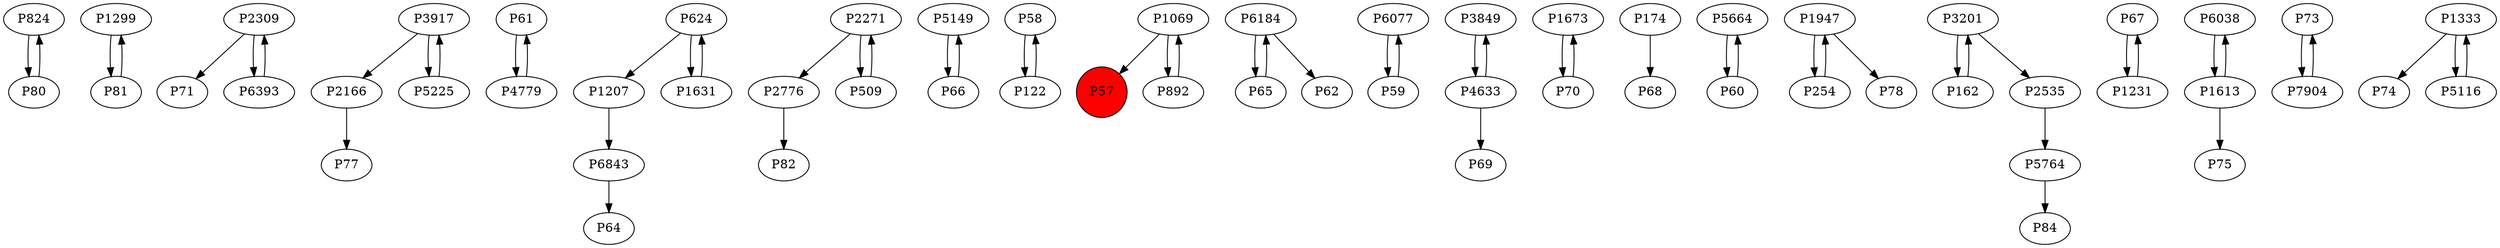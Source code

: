 digraph {
	P824 -> P80
	P1299 -> P81
	P2309 -> P71
	P3917 -> P2166
	P61 -> P4779
	P1207 -> P6843
	P2271 -> P2776
	P5149 -> P66
	P4779 -> P61
	P58 -> P122
	P1069 -> P57
	P6184 -> P65
	P6077 -> P59
	P3849 -> P4633
	P2271 -> P509
	P1673 -> P70
	P174 -> P68
	P5664 -> P60
	P1947 -> P254
	P624 -> P1207
	P3201 -> P162
	P6393 -> P2309
	P2309 -> P6393
	P2166 -> P77
	P59 -> P6077
	P65 -> P6184
	P66 -> P5149
	P60 -> P5664
	P3917 -> P5225
	P70 -> P1673
	P2535 -> P5764
	P67 -> P1231
	P509 -> P2271
	P6038 -> P1613
	P73 -> P7904
	P1613 -> P75
	P1613 -> P6038
	P624 -> P1631
	P4633 -> P69
	P1947 -> P78
	P1333 -> P74
	P892 -> P1069
	P6843 -> P64
	P81 -> P1299
	P1631 -> P624
	P1333 -> P5116
	P1069 -> P892
	P3201 -> P2535
	P2776 -> P82
	P7904 -> P73
	P254 -> P1947
	P162 -> P3201
	P122 -> P58
	P6184 -> P62
	P4633 -> P3849
	P80 -> P824
	P5116 -> P1333
	P5764 -> P84
	P5225 -> P3917
	P1231 -> P67
	P57 [shape=circle]
	P57 [style=filled]
	P57 [fillcolor=red]
}